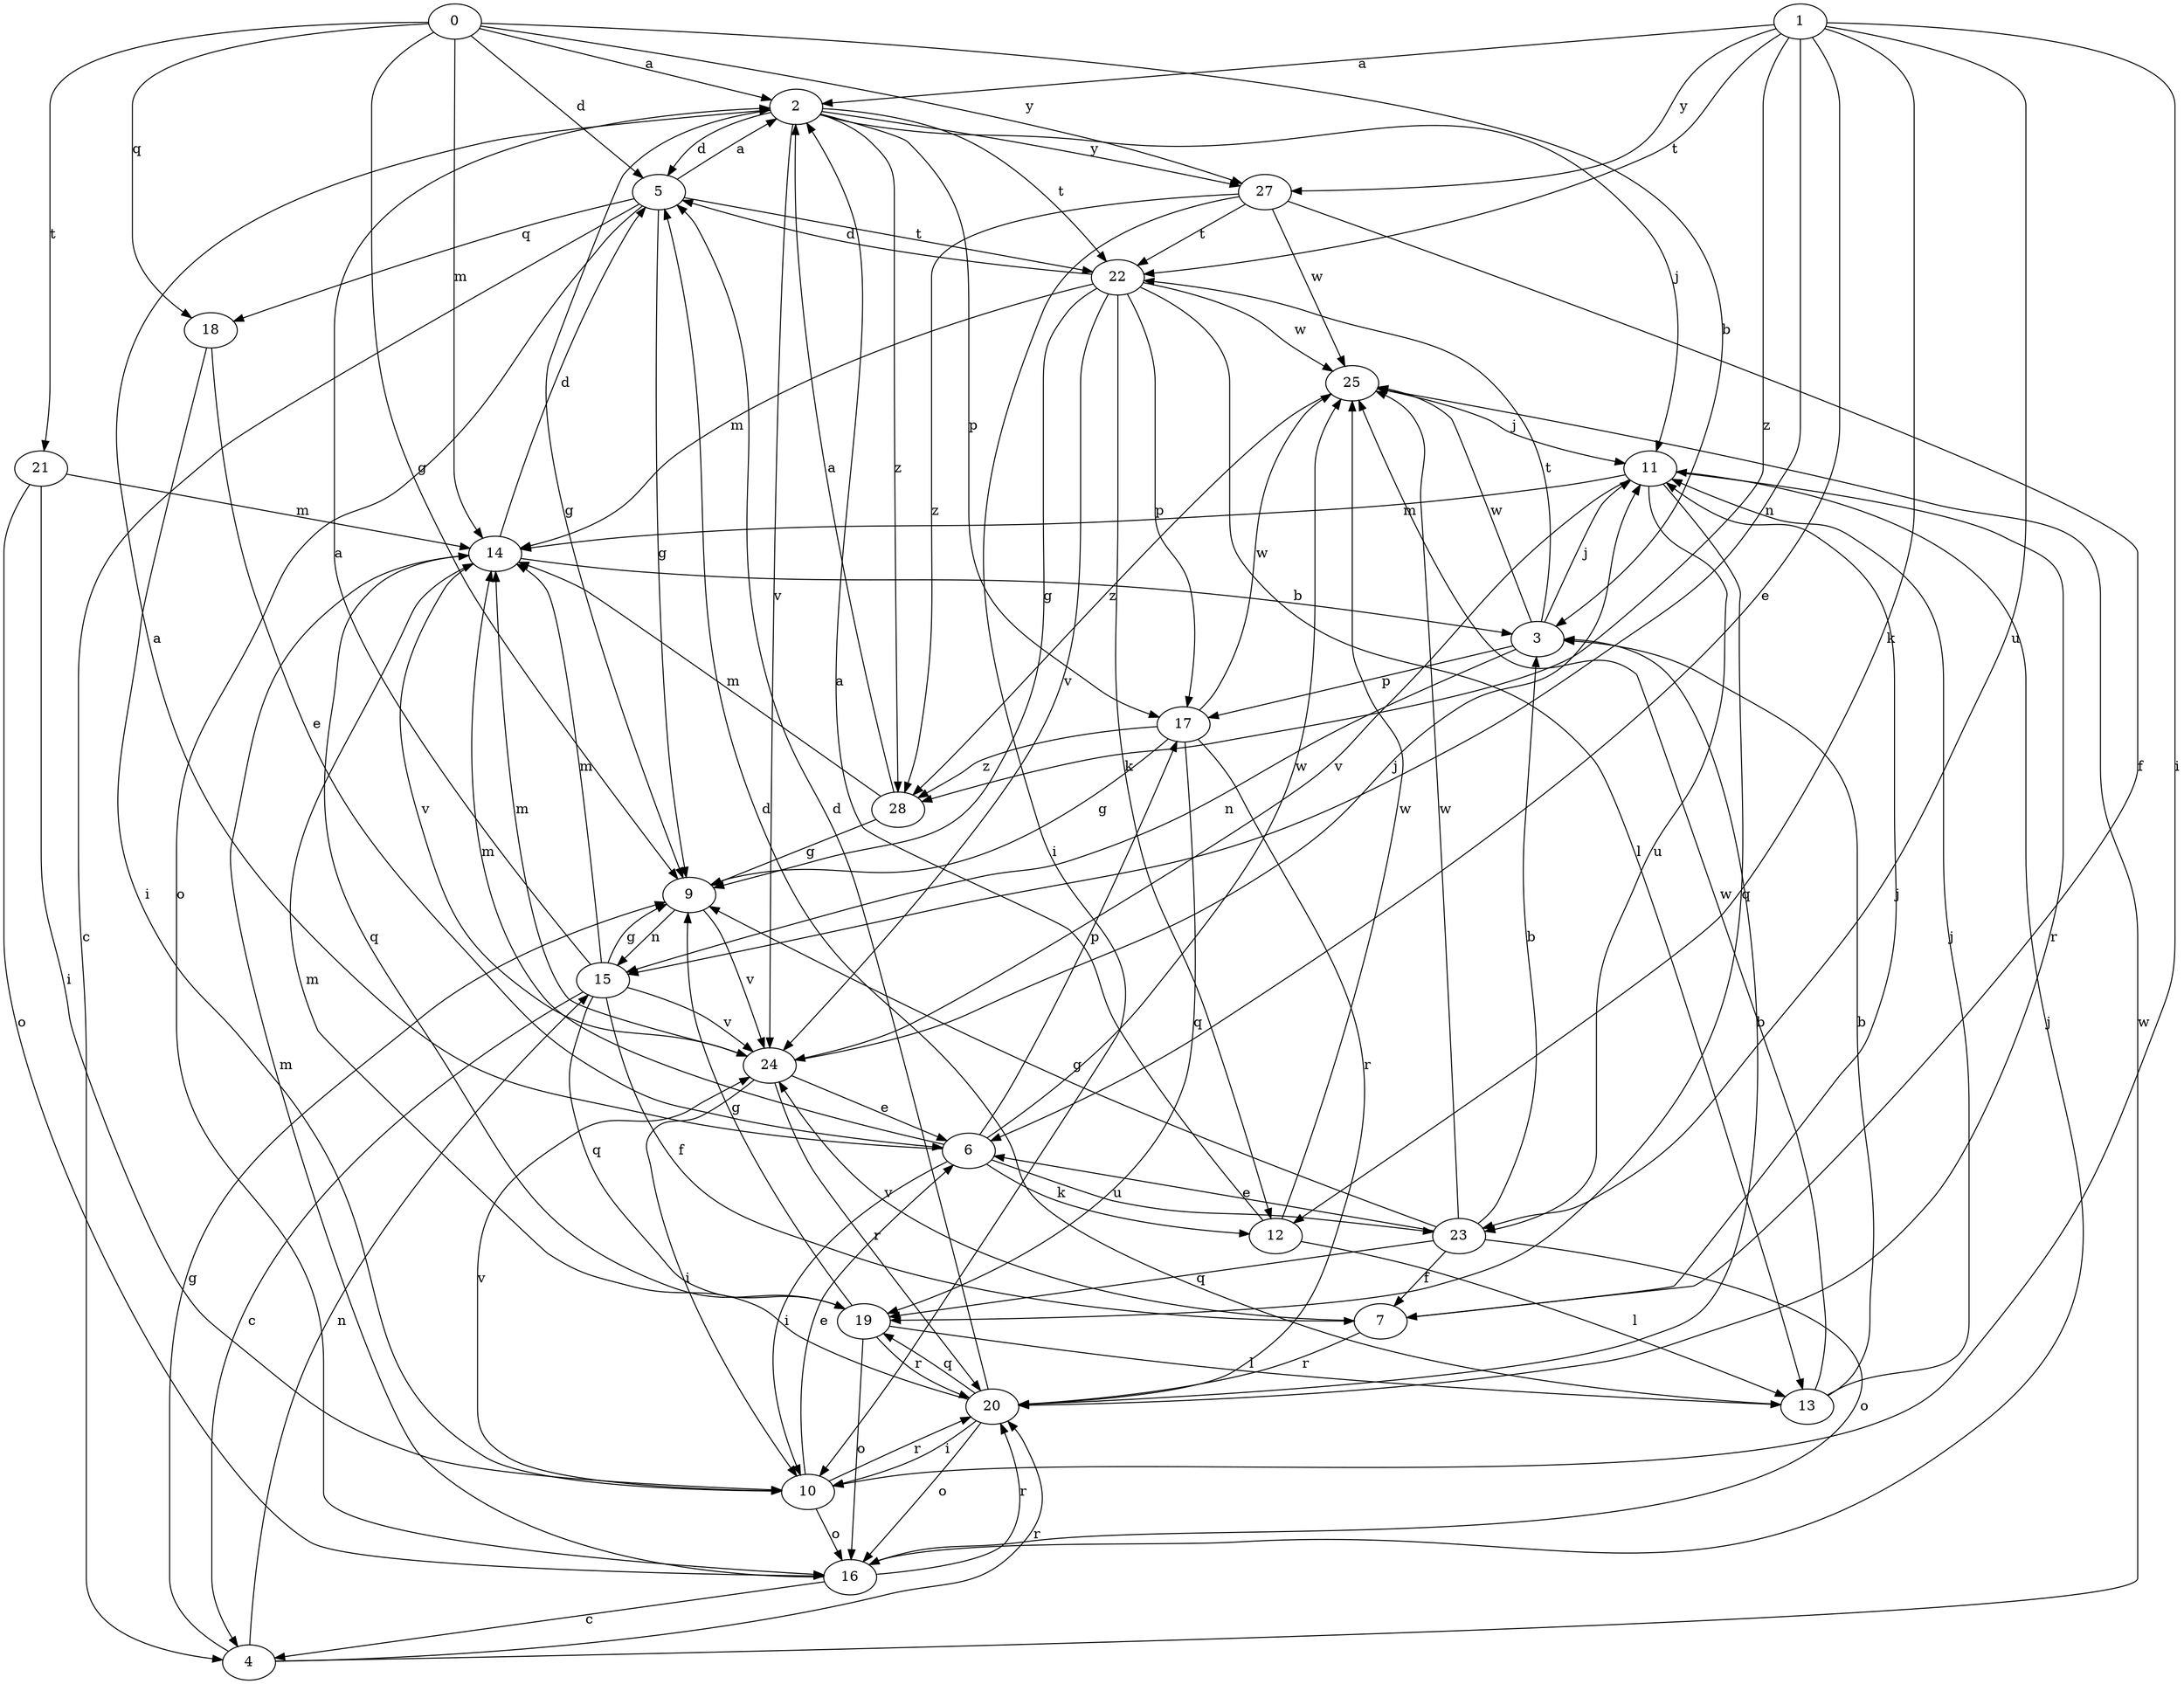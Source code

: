 strict digraph  {
1;
0;
2;
3;
4;
5;
6;
7;
9;
10;
11;
12;
13;
14;
15;
16;
17;
18;
19;
20;
21;
22;
23;
24;
25;
27;
28;
1 -> 2  [label=a];
1 -> 6  [label=e];
1 -> 10  [label=i];
1 -> 12  [label=k];
1 -> 15  [label=n];
1 -> 22  [label=t];
1 -> 23  [label=u];
1 -> 27  [label=y];
1 -> 28  [label=z];
0 -> 2  [label=a];
0 -> 3  [label=b];
0 -> 5  [label=d];
0 -> 9  [label=g];
0 -> 14  [label=m];
0 -> 18  [label=q];
0 -> 21  [label=t];
0 -> 27  [label=y];
2 -> 5  [label=d];
2 -> 9  [label=g];
2 -> 11  [label=j];
2 -> 17  [label=p];
2 -> 22  [label=t];
2 -> 24  [label=v];
2 -> 27  [label=y];
2 -> 28  [label=z];
3 -> 11  [label=j];
3 -> 15  [label=n];
3 -> 17  [label=p];
3 -> 22  [label=t];
3 -> 25  [label=w];
4 -> 9  [label=g];
4 -> 15  [label=n];
4 -> 20  [label=r];
4 -> 25  [label=w];
5 -> 2  [label=a];
5 -> 4  [label=c];
5 -> 9  [label=g];
5 -> 16  [label=o];
5 -> 18  [label=q];
5 -> 22  [label=t];
6 -> 2  [label=a];
6 -> 10  [label=i];
6 -> 12  [label=k];
6 -> 14  [label=m];
6 -> 17  [label=p];
6 -> 23  [label=u];
6 -> 25  [label=w];
7 -> 11  [label=j];
7 -> 20  [label=r];
7 -> 24  [label=v];
9 -> 15  [label=n];
9 -> 24  [label=v];
10 -> 6  [label=e];
10 -> 16  [label=o];
10 -> 20  [label=r];
10 -> 24  [label=v];
11 -> 14  [label=m];
11 -> 19  [label=q];
11 -> 20  [label=r];
11 -> 23  [label=u];
11 -> 24  [label=v];
12 -> 2  [label=a];
12 -> 13  [label=l];
12 -> 25  [label=w];
13 -> 3  [label=b];
13 -> 5  [label=d];
13 -> 11  [label=j];
13 -> 25  [label=w];
14 -> 3  [label=b];
14 -> 5  [label=d];
14 -> 19  [label=q];
14 -> 24  [label=v];
15 -> 2  [label=a];
15 -> 4  [label=c];
15 -> 7  [label=f];
15 -> 9  [label=g];
15 -> 14  [label=m];
15 -> 19  [label=q];
15 -> 24  [label=v];
16 -> 4  [label=c];
16 -> 11  [label=j];
16 -> 14  [label=m];
16 -> 20  [label=r];
17 -> 9  [label=g];
17 -> 19  [label=q];
17 -> 20  [label=r];
17 -> 25  [label=w];
17 -> 28  [label=z];
18 -> 6  [label=e];
18 -> 10  [label=i];
19 -> 9  [label=g];
19 -> 13  [label=l];
19 -> 16  [label=o];
19 -> 20  [label=r];
20 -> 3  [label=b];
20 -> 5  [label=d];
20 -> 10  [label=i];
20 -> 14  [label=m];
20 -> 16  [label=o];
20 -> 19  [label=q];
21 -> 10  [label=i];
21 -> 14  [label=m];
21 -> 16  [label=o];
22 -> 5  [label=d];
22 -> 9  [label=g];
22 -> 12  [label=k];
22 -> 13  [label=l];
22 -> 14  [label=m];
22 -> 17  [label=p];
22 -> 24  [label=v];
22 -> 25  [label=w];
23 -> 3  [label=b];
23 -> 6  [label=e];
23 -> 7  [label=f];
23 -> 9  [label=g];
23 -> 16  [label=o];
23 -> 19  [label=q];
23 -> 25  [label=w];
24 -> 6  [label=e];
24 -> 10  [label=i];
24 -> 11  [label=j];
24 -> 14  [label=m];
24 -> 20  [label=r];
25 -> 11  [label=j];
25 -> 28  [label=z];
27 -> 7  [label=f];
27 -> 10  [label=i];
27 -> 22  [label=t];
27 -> 25  [label=w];
27 -> 28  [label=z];
28 -> 2  [label=a];
28 -> 9  [label=g];
28 -> 14  [label=m];
}
